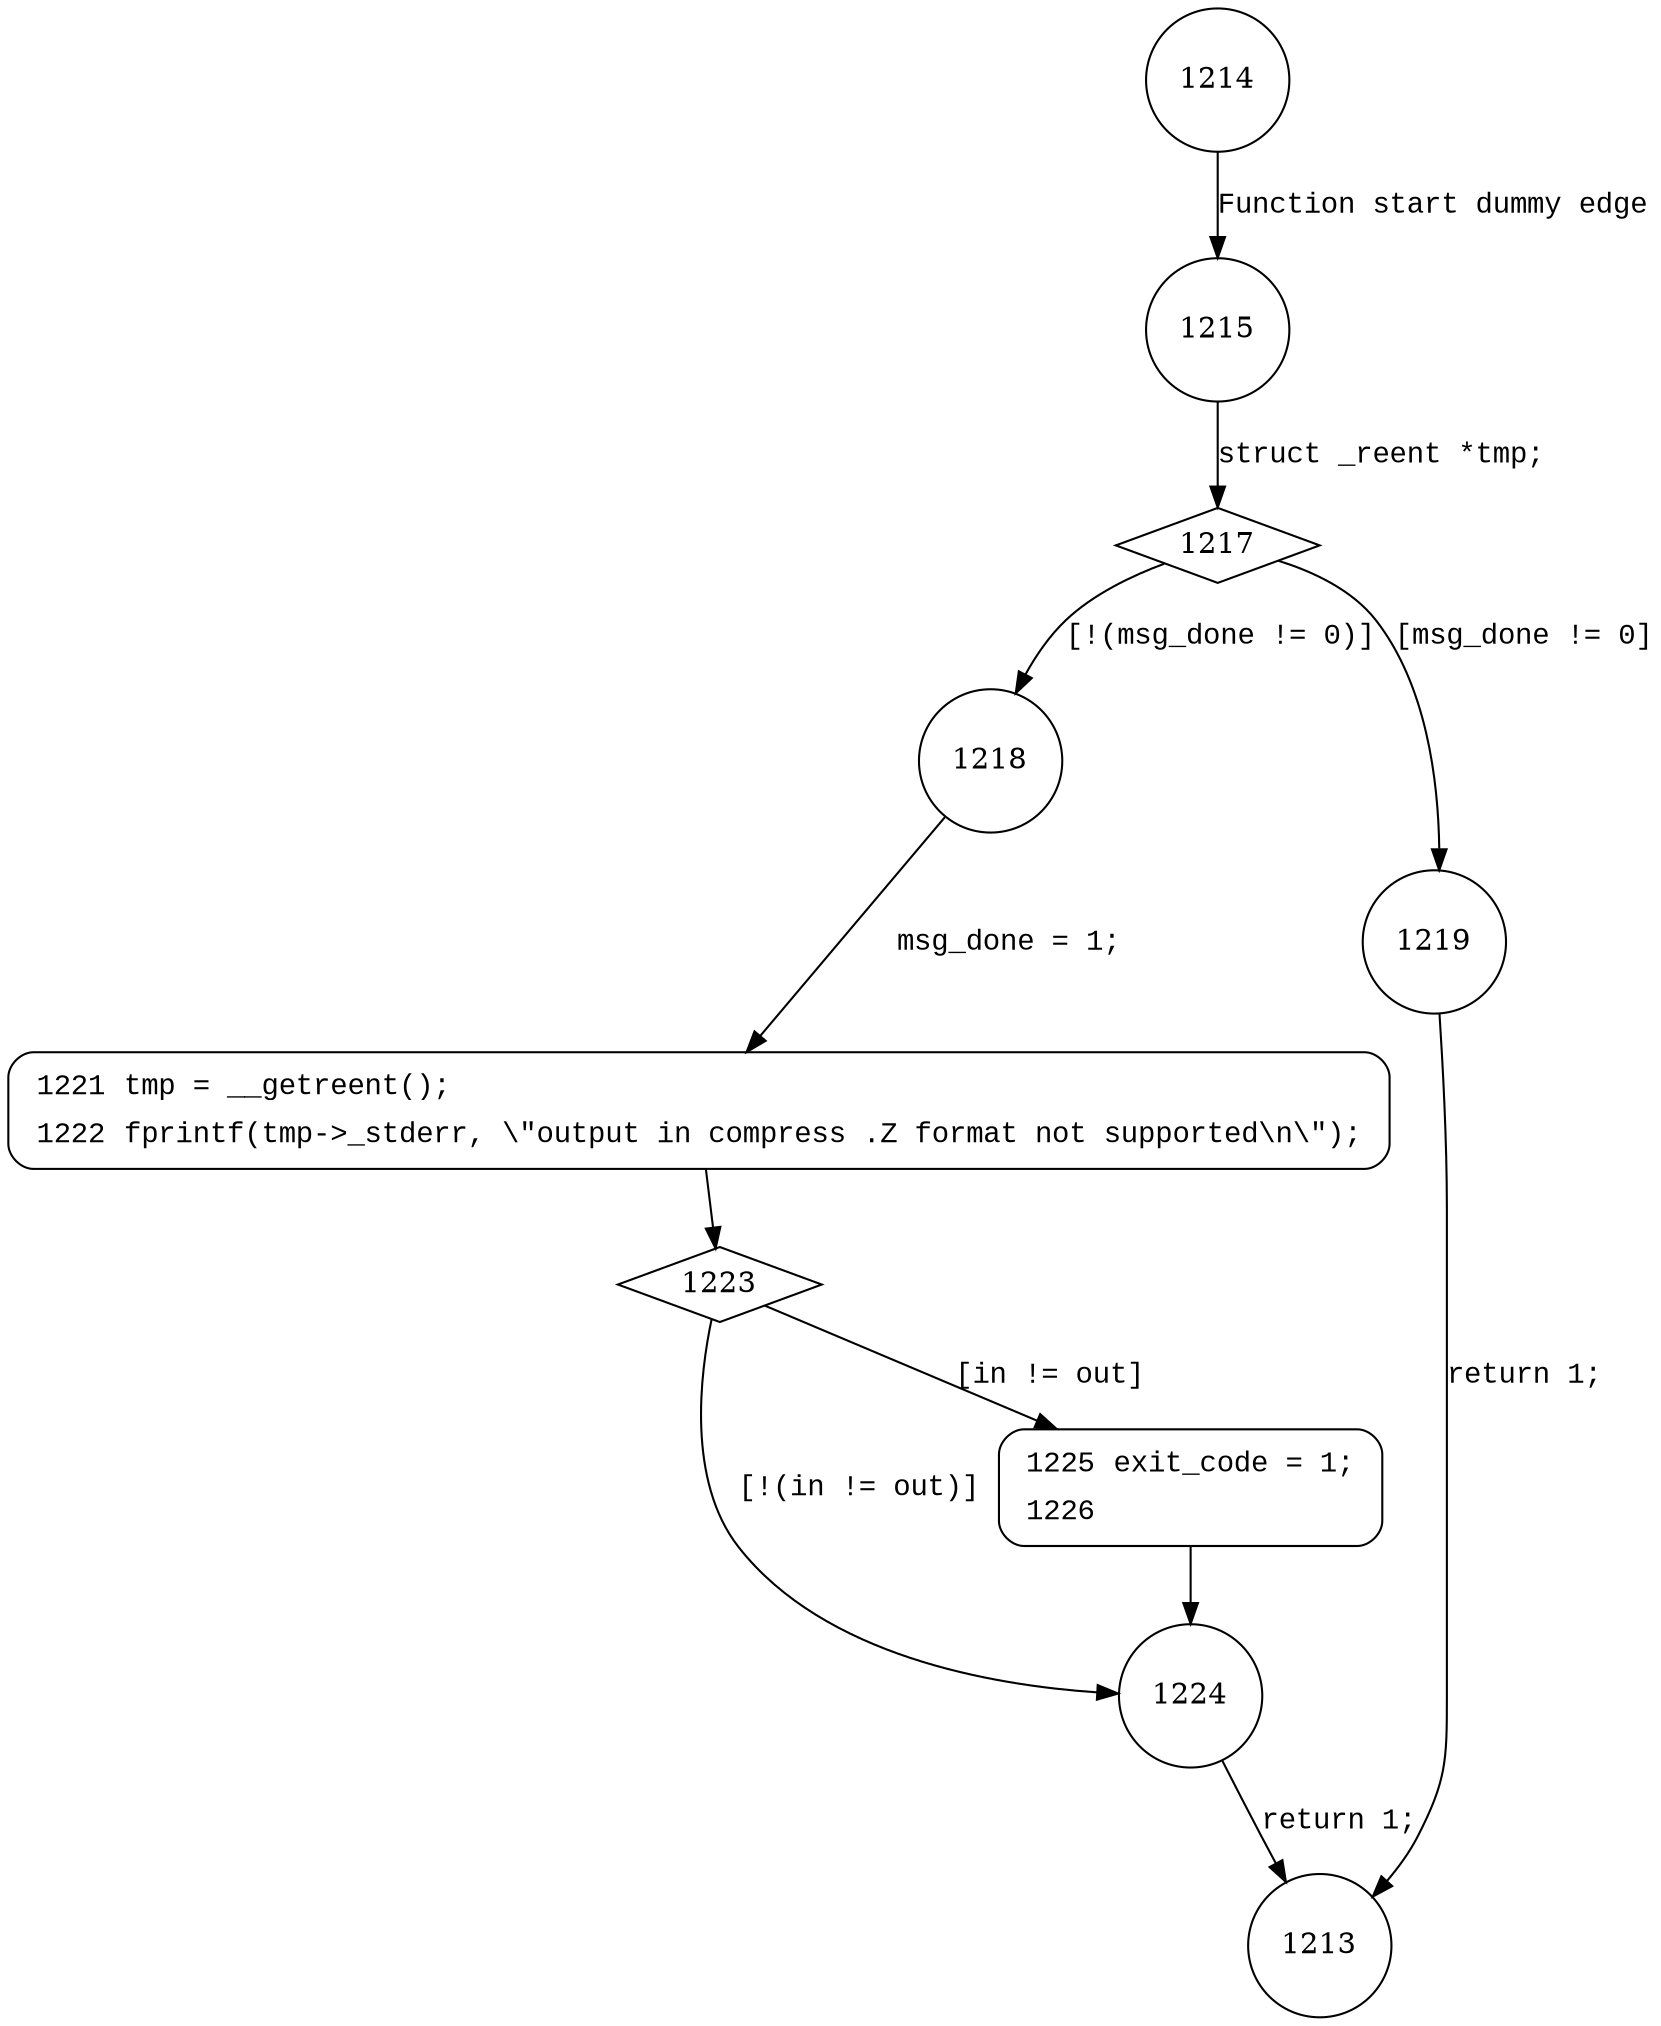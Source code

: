 digraph lzw {
1214 [shape="circle"]
1215 [shape="circle"]
1217 [shape="diamond"]
1218 [shape="circle"]
1219 [shape="circle"]
1221 [shape="circle"]
1223 [shape="diamond"]
1224 [shape="circle"]
1225 [shape="circle"]
1213 [shape="circle"]
1221 [style="filled,bold" penwidth="1" fillcolor="white" fontname="Courier New" shape="Mrecord" label=<<table border="0" cellborder="0" cellpadding="3" bgcolor="white"><tr><td align="right">1221</td><td align="left">tmp = __getreent();</td></tr><tr><td align="right">1222</td><td align="left">fprintf(tmp-&gt;_stderr, \"output in compress .Z format not supported\n\");</td></tr></table>>]
1221 -> 1223[label=""]
1225 [style="filled,bold" penwidth="1" fillcolor="white" fontname="Courier New" shape="Mrecord" label=<<table border="0" cellborder="0" cellpadding="3" bgcolor="white"><tr><td align="right">1225</td><td align="left">exit_code = 1;</td></tr><tr><td align="right">1226</td><td align="left"></td></tr></table>>]
1225 -> 1224[label=""]
1214 -> 1215 [label="Function start dummy edge" fontname="Courier New"]
1217 -> 1218 [label="[!(msg_done != 0)]" fontname="Courier New"]
1217 -> 1219 [label="[msg_done != 0]" fontname="Courier New"]
1218 -> 1221 [label="msg_done = 1;" fontname="Courier New"]
1223 -> 1224 [label="[!(in != out)]" fontname="Courier New"]
1223 -> 1225 [label="[in != out]" fontname="Courier New"]
1224 -> 1213 [label="return 1;" fontname="Courier New"]
1215 -> 1217 [label="struct _reent *tmp;" fontname="Courier New"]
1219 -> 1213 [label="return 1;" fontname="Courier New"]
}